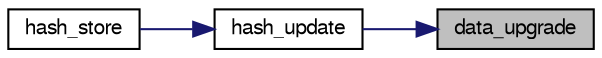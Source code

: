 digraph "data_upgrade"
{
 // LATEX_PDF_SIZE
  bgcolor="transparent";
  edge [fontname="FreeSans",fontsize="10",labelfontname="FreeSans",labelfontsize="10"];
  node [fontname="FreeSans",fontsize="10",shape=record];
  rankdir="RL";
  Node1 [label="data_upgrade",height=0.2,width=0.4,color="black", fillcolor="grey75", style="filled", fontcolor="black",tooltip="Upgrade an hash table data item."];
  Node1 -> Node2 [dir="back",color="midnightblue",fontsize="10",style="solid",fontname="FreeSans"];
  Node2 [label="hash_update",height=0.2,width=0.4,color="black",URL="$hash-lock_8c.html#ad3bfb89616c2c2aeb786107809ce62d5",tooltip="update the hash entry"];
  Node2 -> Node3 [dir="back",color="midnightblue",fontsize="10",style="solid",fontname="FreeSans"];
  Node3 [label="hash_store",height=0.2,width=0.4,color="black",URL="$hash-lock_8c.html#ae70e5c17e3d2cf7fb49e085be7092843",tooltip="Store an hashtable item."];
}
